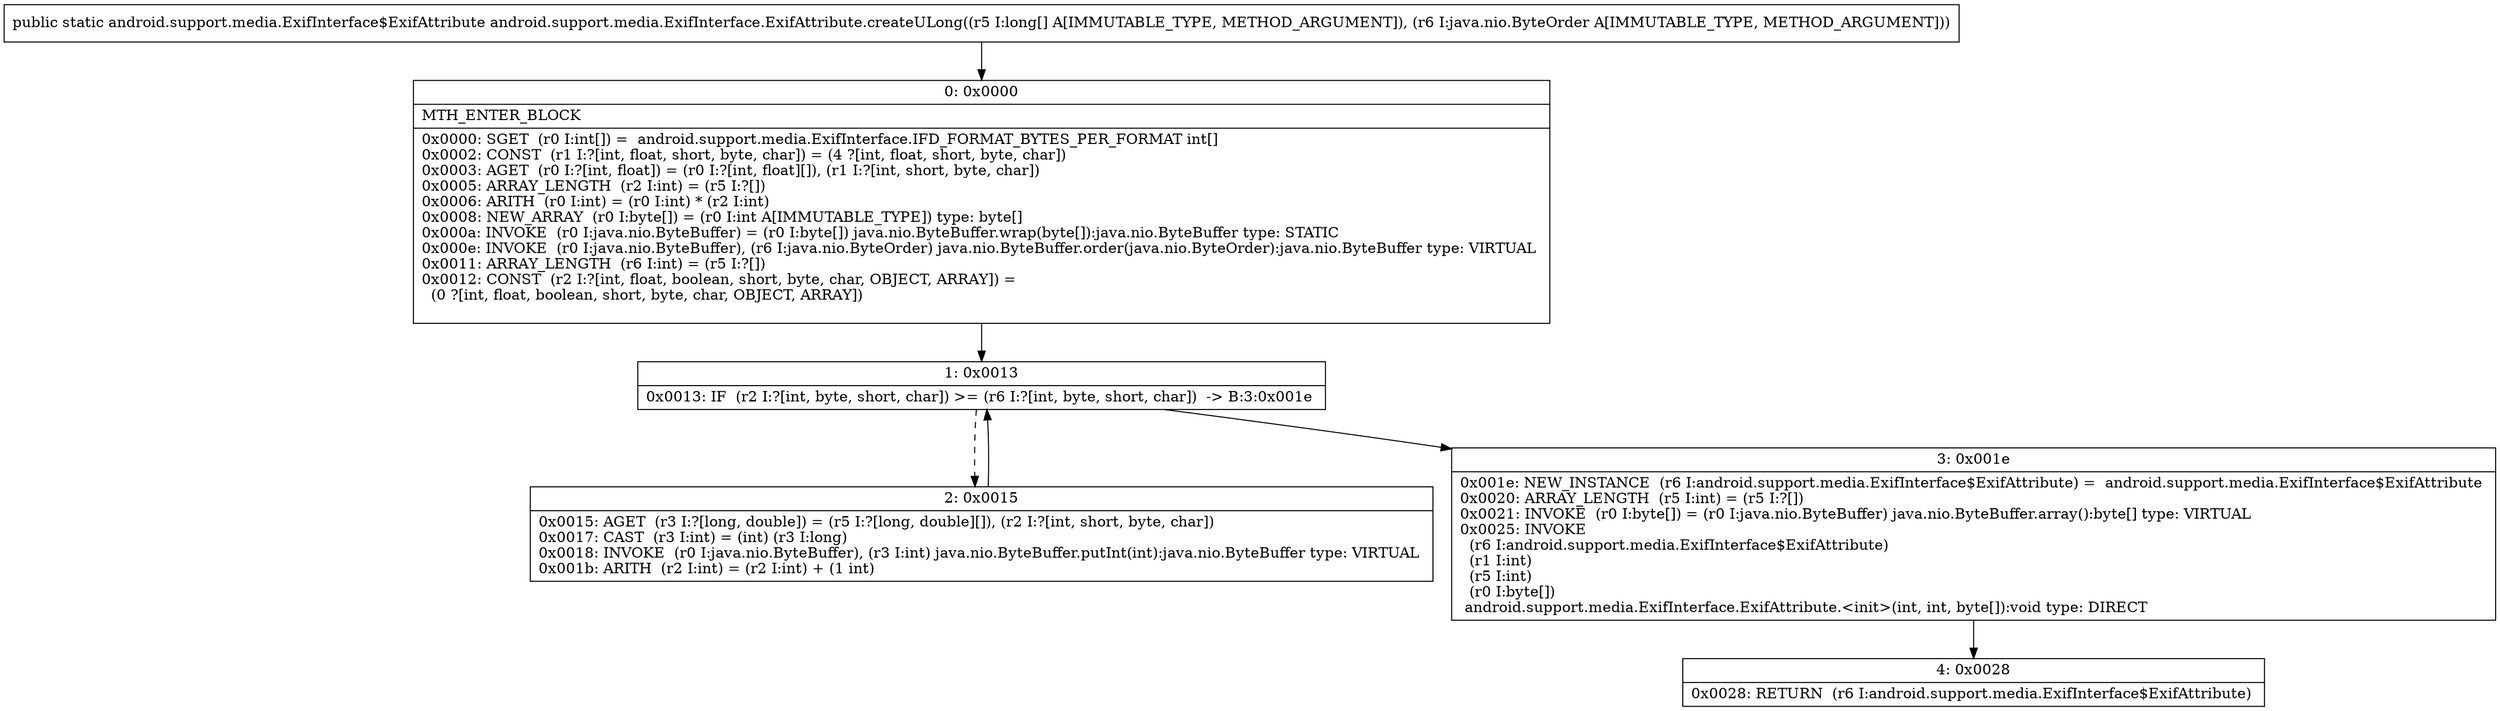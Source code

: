 digraph "CFG forandroid.support.media.ExifInterface.ExifAttribute.createULong([JLjava\/nio\/ByteOrder;)Landroid\/support\/media\/ExifInterface$ExifAttribute;" {
Node_0 [shape=record,label="{0\:\ 0x0000|MTH_ENTER_BLOCK\l|0x0000: SGET  (r0 I:int[]) =  android.support.media.ExifInterface.IFD_FORMAT_BYTES_PER_FORMAT int[] \l0x0002: CONST  (r1 I:?[int, float, short, byte, char]) = (4 ?[int, float, short, byte, char]) \l0x0003: AGET  (r0 I:?[int, float]) = (r0 I:?[int, float][]), (r1 I:?[int, short, byte, char]) \l0x0005: ARRAY_LENGTH  (r2 I:int) = (r5 I:?[]) \l0x0006: ARITH  (r0 I:int) = (r0 I:int) * (r2 I:int) \l0x0008: NEW_ARRAY  (r0 I:byte[]) = (r0 I:int A[IMMUTABLE_TYPE]) type: byte[] \l0x000a: INVOKE  (r0 I:java.nio.ByteBuffer) = (r0 I:byte[]) java.nio.ByteBuffer.wrap(byte[]):java.nio.ByteBuffer type: STATIC \l0x000e: INVOKE  (r0 I:java.nio.ByteBuffer), (r6 I:java.nio.ByteOrder) java.nio.ByteBuffer.order(java.nio.ByteOrder):java.nio.ByteBuffer type: VIRTUAL \l0x0011: ARRAY_LENGTH  (r6 I:int) = (r5 I:?[]) \l0x0012: CONST  (r2 I:?[int, float, boolean, short, byte, char, OBJECT, ARRAY]) = \l  (0 ?[int, float, boolean, short, byte, char, OBJECT, ARRAY])\l \l}"];
Node_1 [shape=record,label="{1\:\ 0x0013|0x0013: IF  (r2 I:?[int, byte, short, char]) \>= (r6 I:?[int, byte, short, char])  \-\> B:3:0x001e \l}"];
Node_2 [shape=record,label="{2\:\ 0x0015|0x0015: AGET  (r3 I:?[long, double]) = (r5 I:?[long, double][]), (r2 I:?[int, short, byte, char]) \l0x0017: CAST  (r3 I:int) = (int) (r3 I:long) \l0x0018: INVOKE  (r0 I:java.nio.ByteBuffer), (r3 I:int) java.nio.ByteBuffer.putInt(int):java.nio.ByteBuffer type: VIRTUAL \l0x001b: ARITH  (r2 I:int) = (r2 I:int) + (1 int) \l}"];
Node_3 [shape=record,label="{3\:\ 0x001e|0x001e: NEW_INSTANCE  (r6 I:android.support.media.ExifInterface$ExifAttribute) =  android.support.media.ExifInterface$ExifAttribute \l0x0020: ARRAY_LENGTH  (r5 I:int) = (r5 I:?[]) \l0x0021: INVOKE  (r0 I:byte[]) = (r0 I:java.nio.ByteBuffer) java.nio.ByteBuffer.array():byte[] type: VIRTUAL \l0x0025: INVOKE  \l  (r6 I:android.support.media.ExifInterface$ExifAttribute)\l  (r1 I:int)\l  (r5 I:int)\l  (r0 I:byte[])\l android.support.media.ExifInterface.ExifAttribute.\<init\>(int, int, byte[]):void type: DIRECT \l}"];
Node_4 [shape=record,label="{4\:\ 0x0028|0x0028: RETURN  (r6 I:android.support.media.ExifInterface$ExifAttribute) \l}"];
MethodNode[shape=record,label="{public static android.support.media.ExifInterface$ExifAttribute android.support.media.ExifInterface.ExifAttribute.createULong((r5 I:long[] A[IMMUTABLE_TYPE, METHOD_ARGUMENT]), (r6 I:java.nio.ByteOrder A[IMMUTABLE_TYPE, METHOD_ARGUMENT])) }"];
MethodNode -> Node_0;
Node_0 -> Node_1;
Node_1 -> Node_2[style=dashed];
Node_1 -> Node_3;
Node_2 -> Node_1;
Node_3 -> Node_4;
}

